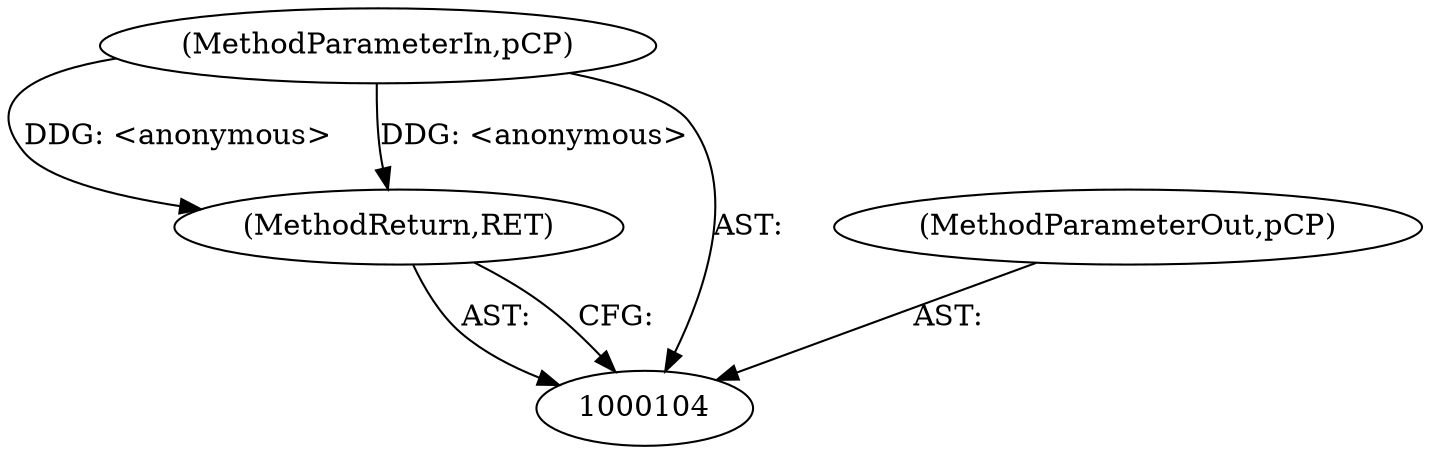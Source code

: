 digraph "0_Android_04839626ed859623901ebd3a5fd483982186b59d_194" {
"1000105" [label="(MethodParameterIn,pCP)"];
"1000117" [label="(MethodParameterOut,pCP)"];
"1000107" [label="(MethodReturn,RET)"];
"1000105" -> "1000104"  [label="AST: "];
"1000105" -> "1000107"  [label="DDG: <anonymous>"];
"1000117" -> "1000104"  [label="AST: "];
"1000107" -> "1000104"  [label="AST: "];
"1000107" -> "1000104"  [label="CFG: "];
"1000105" -> "1000107"  [label="DDG: <anonymous>"];
}
